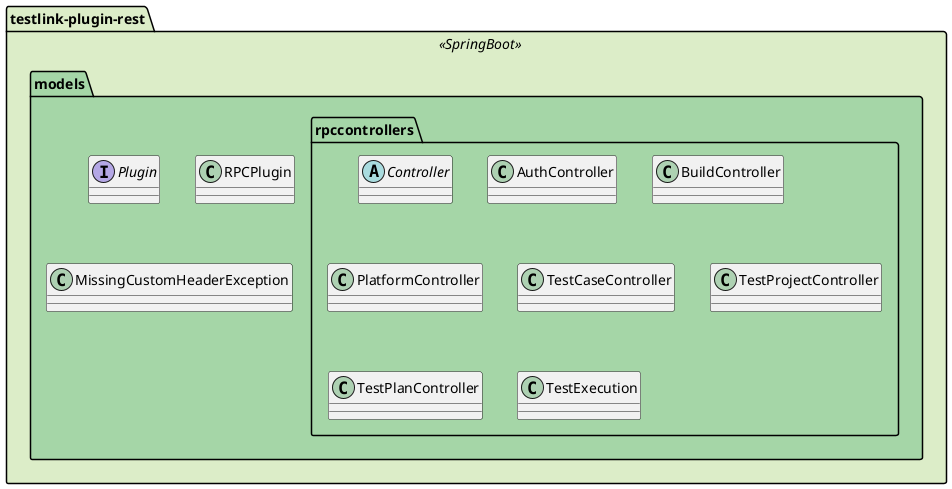 @startuml Package Classes Diagram (server api)

skinparam class {
    ArrowColor blue
}
package testlink-plugin-rest <<SpringBoot>> #DCEDC8 {
    package models #A5D6A7 {
        package rpccontrollers #A5D6A7 {
            abstract Controller
            class AuthController
            class BuildController
            class PlatformController
            class TestCaseController
            class TestProjectController
            class TestPlanController
            class TestExecution
        }
        interface Plugin
        class RPCPlugin
        class MissingCustomHeaderException
    }
}




@enduml
